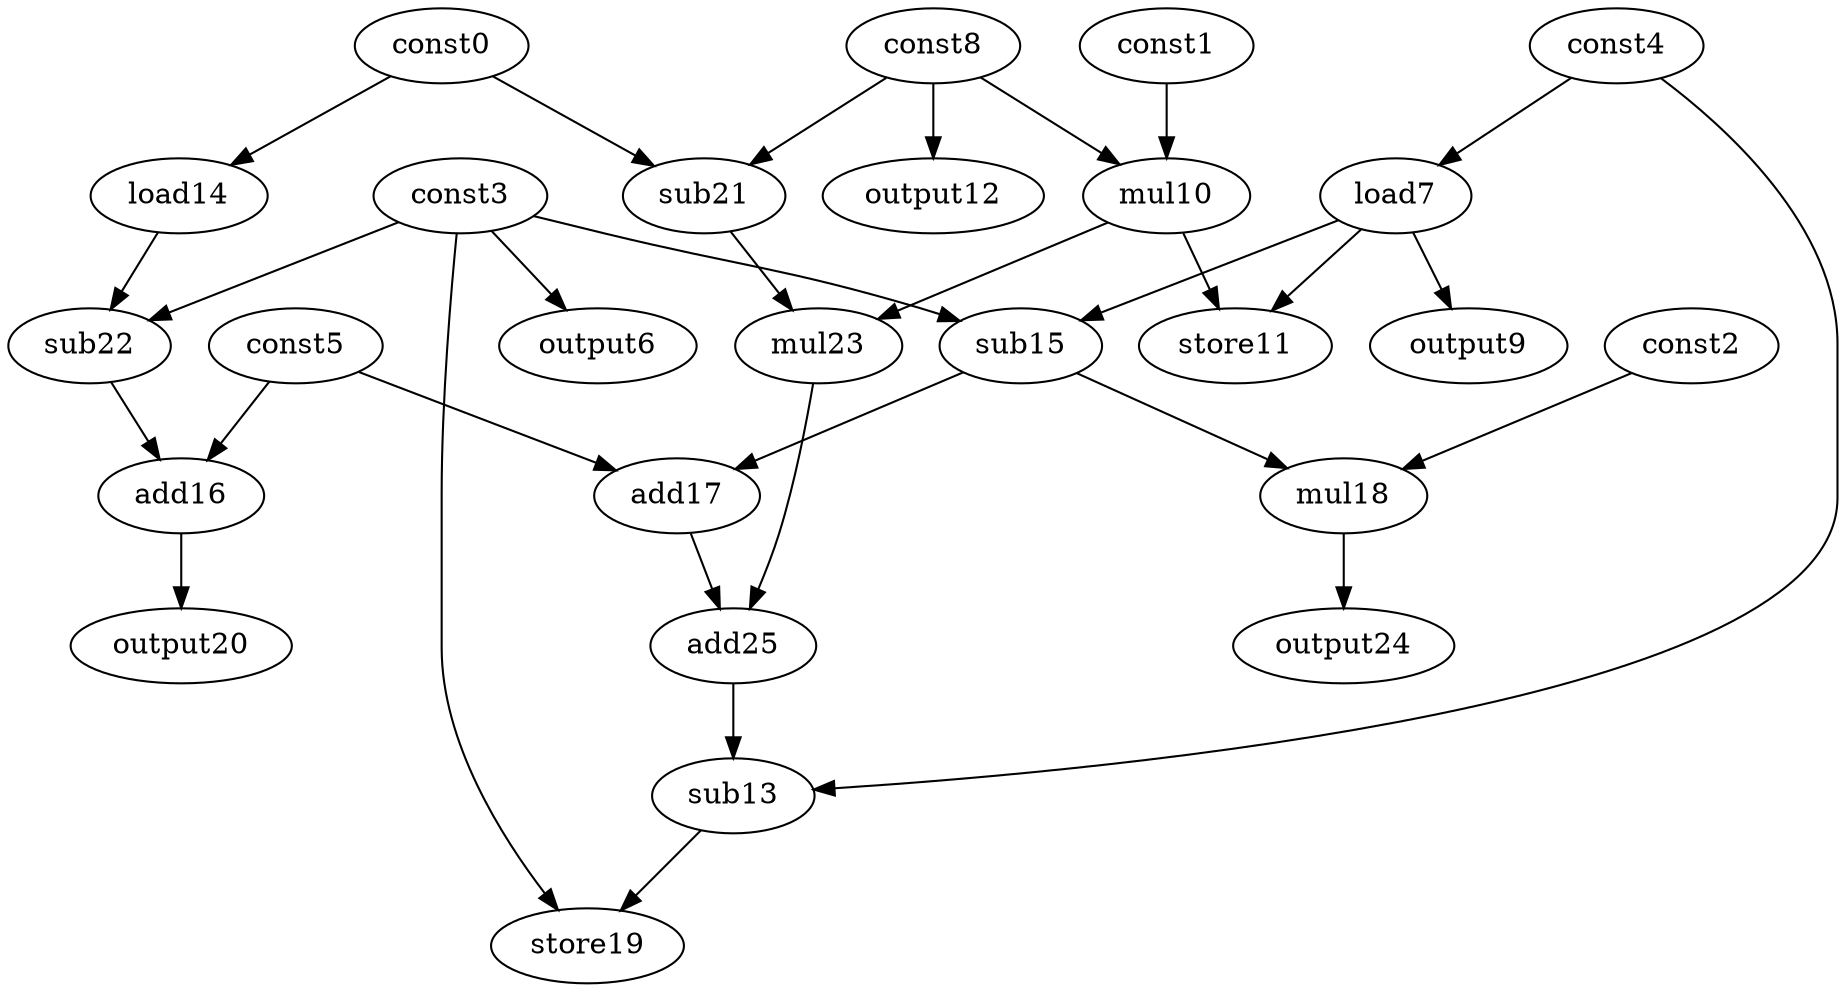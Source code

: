 digraph G { 
const0[opcode=const]; 
const1[opcode=const]; 
const2[opcode=const]; 
const3[opcode=const]; 
const4[opcode=const]; 
const5[opcode=const]; 
output6[opcode=output]; 
load7[opcode=load]; 
const8[opcode=const]; 
output9[opcode=output]; 
mul10[opcode=mul]; 
store11[opcode=store]; 
output12[opcode=output]; 
sub13[opcode=sub]; 
load14[opcode=load]; 
sub15[opcode=sub]; 
add16[opcode=add]; 
add17[opcode=add]; 
mul18[opcode=mul]; 
store19[opcode=store]; 
output20[opcode=output]; 
sub21[opcode=sub]; 
sub22[opcode=sub]; 
mul23[opcode=mul]; 
output24[opcode=output]; 
add25[opcode=add]; 
const3->output6[operand=0];
const4->load7[operand=0];
const8->mul10[operand=0];
const1->mul10[operand=1];
const8->output12[operand=0];
const0->load14[operand=0];
const8->sub21[operand=0];
const0->sub21[operand=1];
load7->output9[operand=0];
mul10->store11[operand=0];
load7->store11[operand=1];
const3->sub15[operand=0];
load7->sub15[operand=1];
const3->sub22[operand=0];
load14->sub22[operand=1];
mul10->mul23[operand=0];
sub21->mul23[operand=1];
const5->add16[operand=0];
sub22->add16[operand=1];
const5->add17[operand=0];
sub15->add17[operand=1];
const2->mul18[operand=0];
sub15->mul18[operand=1];
add16->output20[operand=0];
mul18->output24[operand=0];
add17->add25[operand=0];
mul23->add25[operand=1];
add25->sub13[operand=0];
const4->sub13[operand=1];
const3->store19[operand=0];
sub13->store19[operand=1];
}
